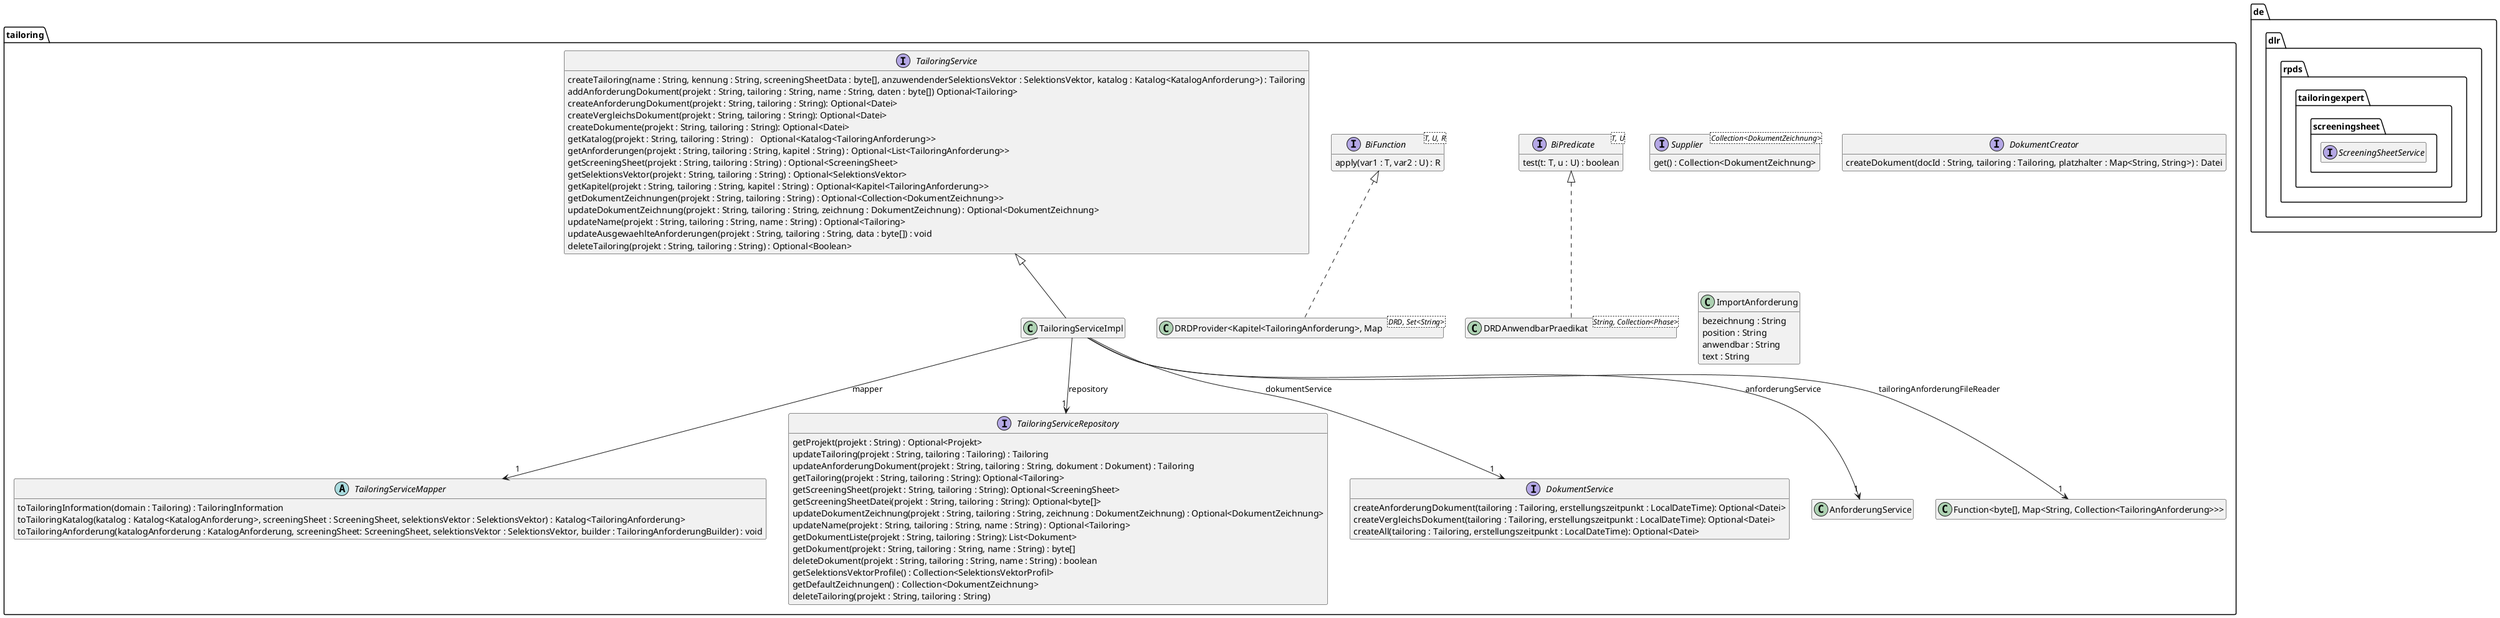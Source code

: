 @startuml Ebene3.png
hide empty members

package de.dlr.rpds.tailoringexpert {
    package screeningsheet {
        interface ScreeningSheetService
    }
}

package tailoring {

    interface "BiPredicate<T, U>" as AnwendbarBiFunction {
        test(t: T, u : U) : boolean
    }
    class DRDAnwendbarPraedikat<String, Collection<Phase>> {
    }
    AnwendbarBiFunction <|.. DRDAnwendbarPraedikat

    interface Supplier<Collection<DokumentZeichnung>> {
        get() : Collection<DokumentZeichnung>
    }

    interface "BiFunction<T, U, R>" as DRDProviderBiFunction {
        apply(var1 : T, var2 : U) : R
    }
    class "DRDProvider<Kapitel<TailoringAnforderung>, Map<DRD, Set<String>>" as DRDProvider{
    }
    DRDProviderBiFunction <|.. DRDProvider

    interface DokumentCreator {
        createDokument(docId : String, tailoring : Tailoring, platzhalter : Map<String, String>) : Datei
    }

    interface TailoringService {
        createTailoring(name : String, kennung : String, screeningSheetData : byte[], anzuwendenderSelektionsVektor : SelektionsVektor, katalog : Katalog<KatalogAnforderung>) : Tailoring
        addAnforderungDokument(projekt : String, tailoring : String, name : String, daten : byte[]) Optional<Tailoring>
        createAnforderungDokument(projekt : String, tailoring : String): Optional<Datei>
        createVergleichsDokument(projekt : String, tailoring : String): Optional<Datei>
        createDokumente(projekt : String, tailoring : String): Optional<Datei>
        getKatalog(projekt : String, tailoring : String) :   Optional<Katalog<TailoringAnforderung>>
        getAnforderungen(projekt : String, tailoring : String, kapitel : String) : Optional<List<TailoringAnforderung>>
        getScreeningSheet(projekt : String, tailoring : String) : Optional<ScreeningSheet>
        getSelektionsVektor(projekt : String, tailoring : String) : Optional<SelektionsVektor>
        getKapitel(projekt : String, tailoring : String, kapitel : String) : Optional<Kapitel<TailoringAnforderung>>
        getDokumentZeichnungen(projekt : String, tailoring : String) : Optional<Collection<DokumentZeichnung>>
        updateDokumentZeichnung(projekt : String, tailoring : String, zeichnung : DokumentZeichnung) : Optional<DokumentZeichnung>
        updateName(projekt : String, tailoring : String, name : String) : Optional<Tailoring>
        updateAusgewaehlteAnforderungen(projekt : String, tailoring : String, data : byte[]) : void
        deleteTailoring(projekt : String, tailoring : String) : Optional<Boolean>
    }

    abstract class TailoringServiceMapper {
        toTailoringInformation(domain : Tailoring) : TailoringInformation
        toTailoringKatalog(katalog : Katalog<KatalogAnforderung>, screeningSheet : ScreeningSheet, selektionsVektor : SelektionsVektor) : Katalog<TailoringAnforderung>
        toTailoringAnforderung(katalogAnforderung : KatalogAnforderung, screeningSheet: ScreeningSheet, selektionsVektor : SelektionsVektor, builder : TailoringAnforderungBuilder) : void
    }

    interface TailoringServiceRepository {
        getProjekt(projekt : String) : Optional<Projekt>
        updateTailoring(projekt : String, tailoring : Tailoring) : Tailoring
        updateAnforderungDokument(projekt : String, tailoring : String, dokument : Dokument) : Tailoring
        getTailoring(projekt : String, tailoring : String): Optional<Tailoring>
        getScreeningSheet(projekt : String, tailoring : String): Optional<ScreeningSheet>
        getScreeningSheetDatei(projekt : String, tailoring : String): Optional<byte[]>
        updateDokumentZeichnung(projekt : String, tailoring : String, zeichnung : DokumentZeichnung) : Optional<DokumentZeichnung>
        updateName(projekt : String, tailoring : String, name : String) : Optional<Tailoring>
        getDokumentListe(projekt : String, tailoring : String): List<Dokument>
        getDokument(projekt : String, tailoring : String, name : String) : byte[]
        deleteDokument(projekt : String, tailoring : String, name : String) : boolean
        getSelektionsVektorProfile() : Collection<SelektionsVektorProfil>
        getDefaultZeichnungen() : Collection<DokumentZeichnung>
        deleteTailoring(projekt : String, tailoring : String)
    }

    interface DokumentService {
        createAnforderungDokument(tailoring : Tailoring, erstellungszeitpunkt : LocalDateTime): Optional<Datei>
        createVergleichsDokument(tailoring : Tailoring, erstellungszeitpunkt : LocalDateTime): Optional<Datei>
        createAll(tailoring : Tailoring, erstellungszeitpunkt : LocalDateTime): Optional<Datei>
    }


    class ImportAnforderung {
        bezeichnung : String
        position : String
        anwendbar : String
        text : String
    }

    class TailoringServiceImpl {
    }
    TailoringService <|-- TailoringServiceImpl
    TailoringServiceImpl --> "1" TailoringServiceRepository : repository
    TailoringServiceImpl --> "1" TailoringServiceMapper : mapper
    TailoringServiceImpl --> "1" DokumentService : dokumentService
    TailoringServiceImpl --> "1" AnforderungService : anforderungService
    TailoringServiceImpl --> "1" "Function<byte[], Map<String, Collection<TailoringAnforderung>>>" : tailoringAnforderungFileReader
}
@enduml